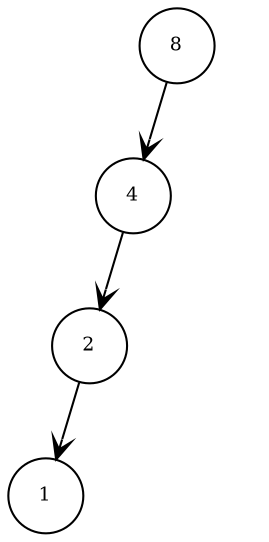 digraph G {
    graph [nodesep=0.1]
    node [shape=circle fontsize=9]
    edge [arrowhead=vee]

    8 [group=8]
    4;
    2;
    1;
    c8, c4, c2 [style=invis]
    8 -> 4 -> 2-> 1
    8 -> c8 [style=invis]
    4 -> c4 [style=invis]
    2 -> c2 [style=invis]
}